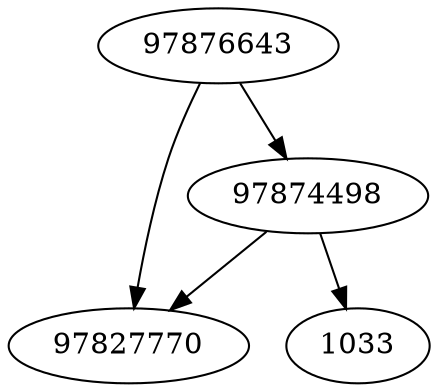 strict digraph  {
1033;
97827770;
97876643;
97874498;
97876643 -> 97874498;
97876643 -> 97827770;
97874498 -> 97827770;
97874498 -> 1033;
}
